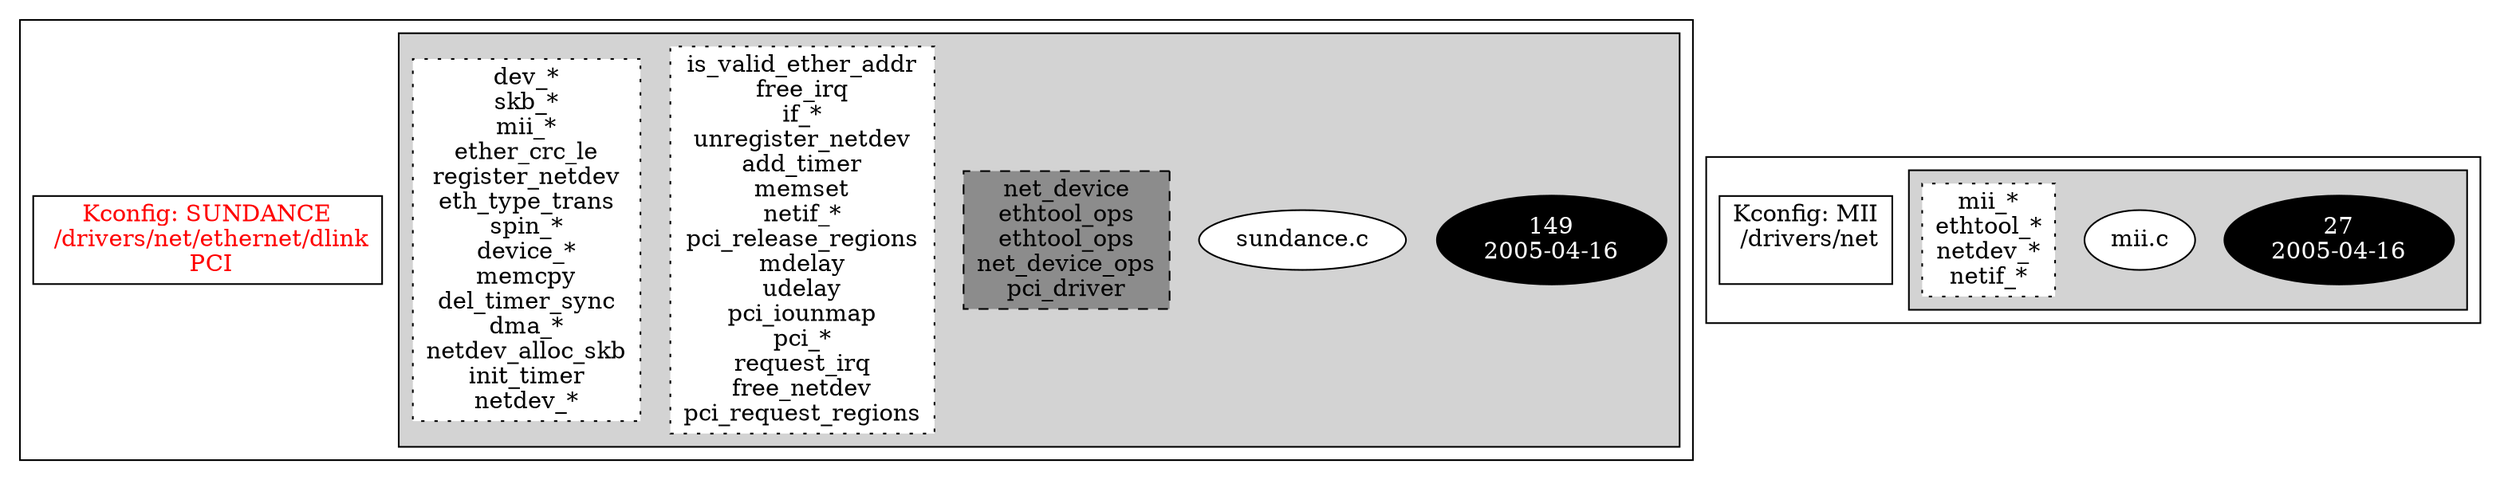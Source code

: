 digraph Driver {
	ranksep=2;
	splines=ortho;
	//Symbol: SUNDANCE
	subgraph "cluster_SUNDANCE"{
		subgraph "cluster_sundance.c" {
			style=filled
			"commit_sundance.c" [style=filled, fillcolor=black, fontcolor=white, label="149\n2005-04-16"];
			"sundance.c" [style=filled, fillcolor=white, fontcolor=black, label="sundance.c\n"];
			"structs-sundance.c" [style="filled,dashed" shape=box, fillcolor=grey55, fontcolor=black, label="net_device\nethtool_ops\nethtool_ops\nnet_device_ops\npci_driver\n"];
			"funccall2-sundance.c" [style="filled,dotted" shape=box, fillcolor=white, fontcolor=black, label="is_valid_ether_addr\nfree_irq\nif_*\nunregister_netdev\nadd_timer\nmemset\nnetif_*\npci_release_regions\nmdelay\nudelay\npci_iounmap\npci_*\nrequest_irq\nfree_netdev\npci_request_regions\n"];
			"funccall1-sundance.c" [style="filled,dotted" shape=box, fillcolor=white, fontcolor=black, label="dev_*\nskb_*\nmii_*\nether_crc_le\nregister_netdev\neth_type_trans\nspin_*\ndevice_*\nmemcpy\ndel_timer_sync\ndma_*\nnetdev_alloc_skb\ninit_timer\nnetdev_*\n"];
		}
		"K:SUNDANCE" [label="Kconfig: SUNDANCE\n /drivers/net/ethernet/dlink\n  PCI ", shape=box, fontcolor=red];
	}
	//Symbol: MII
	subgraph "cluster_MII"{
		subgraph "cluster_mii.c" {
			style=filled
			"commit_mii.c" [style=filled, fillcolor=black, fontcolor=white, label="27\n2005-04-16"];
			"mii.c" [style=filled, fillcolor=white, fontcolor=black, label="mii.c\n"];
			"funccall0-mii.c" [style="filled,dotted" shape=box, fillcolor=white, fontcolor=black, label="mii_*\nethtool_*\nnetdev_*\nnetif_*\n"];
		}
		"K:MII" [label="Kconfig: MII\n /drivers/net\n ", shape=box];
	}
}
